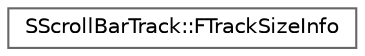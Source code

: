digraph "Graphical Class Hierarchy"
{
 // INTERACTIVE_SVG=YES
 // LATEX_PDF_SIZE
  bgcolor="transparent";
  edge [fontname=Helvetica,fontsize=10,labelfontname=Helvetica,labelfontsize=10];
  node [fontname=Helvetica,fontsize=10,shape=box,height=0.2,width=0.4];
  rankdir="LR";
  Node0 [id="Node000000",label="SScrollBarTrack::FTrackSizeInfo",height=0.2,width=0.4,color="grey40", fillcolor="white", style="filled",URL="$d5/db7/structSScrollBarTrack_1_1FTrackSizeInfo.html",tooltip=" "];
}
